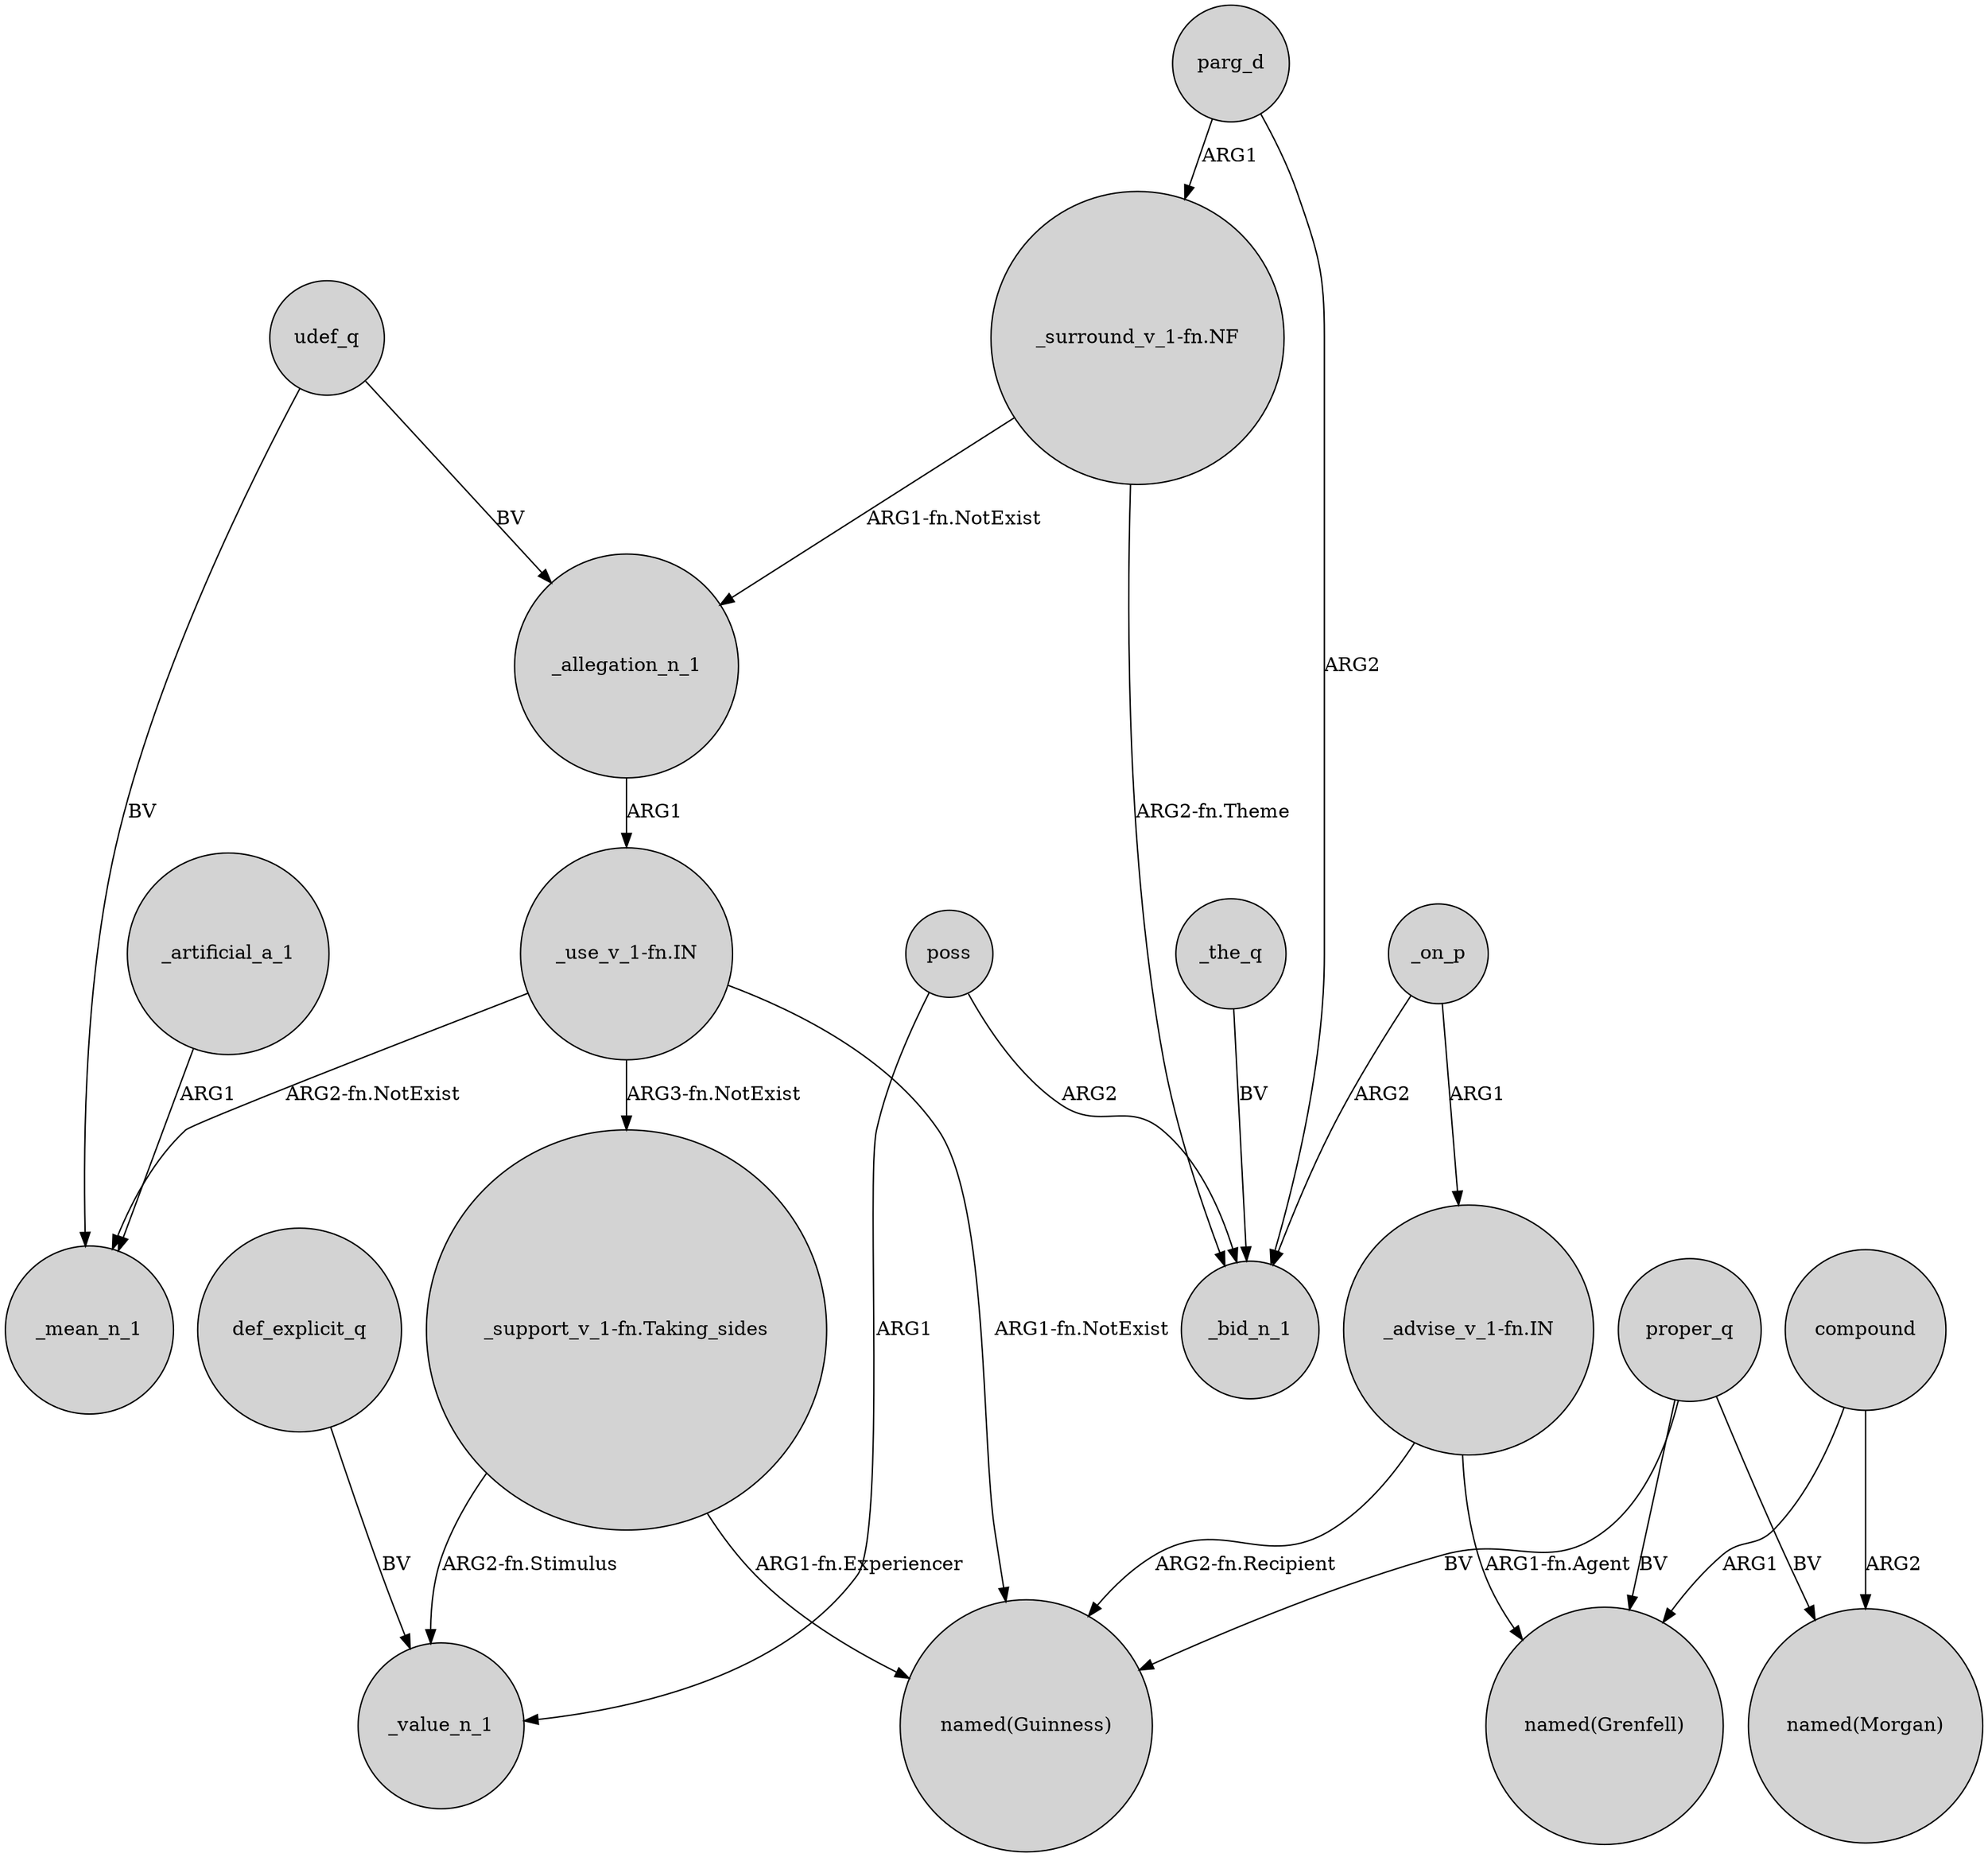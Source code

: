 digraph {
	node [shape=circle style=filled]
	def_explicit_q -> _value_n_1 [label=BV]
	parg_d -> "_surround_v_1-fn.NF" [label=ARG1]
	parg_d -> _bid_n_1 [label=ARG2]
	proper_q -> "named(Grenfell)" [label=BV]
	"_use_v_1-fn.IN" -> "named(Guinness)" [label="ARG1-fn.NotExist"]
	_artificial_a_1 -> _mean_n_1 [label=ARG1]
	proper_q -> "named(Morgan)" [label=BV]
	proper_q -> "named(Guinness)" [label=BV]
	_allegation_n_1 -> "_use_v_1-fn.IN" [label=ARG1]
	"_surround_v_1-fn.NF" -> _bid_n_1 [label="ARG2-fn.Theme"]
	poss -> _value_n_1 [label=ARG1]
	compound -> "named(Morgan)" [label=ARG2]
	_on_p -> _bid_n_1 [label=ARG2]
	"_advise_v_1-fn.IN" -> "named(Grenfell)" [label="ARG1-fn.Agent"]
	"_use_v_1-fn.IN" -> _mean_n_1 [label="ARG2-fn.NotExist"]
	poss -> _bid_n_1 [label=ARG2]
	udef_q -> _mean_n_1 [label=BV]
	"_support_v_1-fn.Taking_sides" -> _value_n_1 [label="ARG2-fn.Stimulus"]
	compound -> "named(Grenfell)" [label=ARG1]
	_the_q -> _bid_n_1 [label=BV]
	udef_q -> _allegation_n_1 [label=BV]
	"_support_v_1-fn.Taking_sides" -> "named(Guinness)" [label="ARG1-fn.Experiencer"]
	"_surround_v_1-fn.NF" -> _allegation_n_1 [label="ARG1-fn.NotExist"]
	_on_p -> "_advise_v_1-fn.IN" [label=ARG1]
	"_advise_v_1-fn.IN" -> "named(Guinness)" [label="ARG2-fn.Recipient"]
	"_use_v_1-fn.IN" -> "_support_v_1-fn.Taking_sides" [label="ARG3-fn.NotExist"]
}
